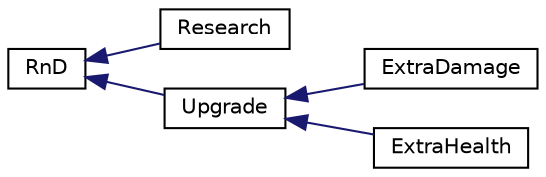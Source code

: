 digraph "Graphical Class Hierarchy"
{
 // LATEX_PDF_SIZE
  edge [fontname="Helvetica",fontsize="10",labelfontname="Helvetica",labelfontsize="10"];
  node [fontname="Helvetica",fontsize="10",shape=record];
  rankdir="LR";
  Node0 [label="RnD",height=0.2,width=0.4,color="black", fillcolor="white", style="filled",URL="$classRnD.html",tooltip="a Decorator class. a Decorator for abstractperson and abstractvehicle class. a decorator class for th..."];
  Node0 -> Node1 [dir="back",color="midnightblue",fontsize="10",style="solid",fontname="Helvetica"];
  Node1 [label="Research",height=0.2,width=0.4,color="black", fillcolor="white", style="filled",URL="$classResearch.html",tooltip="aResearch class. A concrete decorator for the decorator pattern(RnD class)"];
  Node0 -> Node2 [dir="back",color="midnightblue",fontsize="10",style="solid",fontname="Helvetica"];
  Node2 [label="Upgrade",height=0.2,width=0.4,color="black", fillcolor="white", style="filled",URL="$classUpgrade.html",tooltip="a concrete class for the decoartor pattern(RnD class)"];
  Node2 -> Node3 [dir="back",color="midnightblue",fontsize="10",style="solid",fontname="Helvetica"];
  Node3 [label="ExtraDamage",height=0.2,width=0.4,color="black", fillcolor="white", style="filled",URL="$classExtraDamage.html",tooltip="an ExtraDamage class"];
  Node2 -> Node4 [dir="back",color="midnightblue",fontsize="10",style="solid",fontname="Helvetica"];
  Node4 [label="ExtraHealth",height=0.2,width=0.4,color="black", fillcolor="white", style="filled",URL="$classExtraHealth.html",tooltip="am ExtraHealth class"];
}
